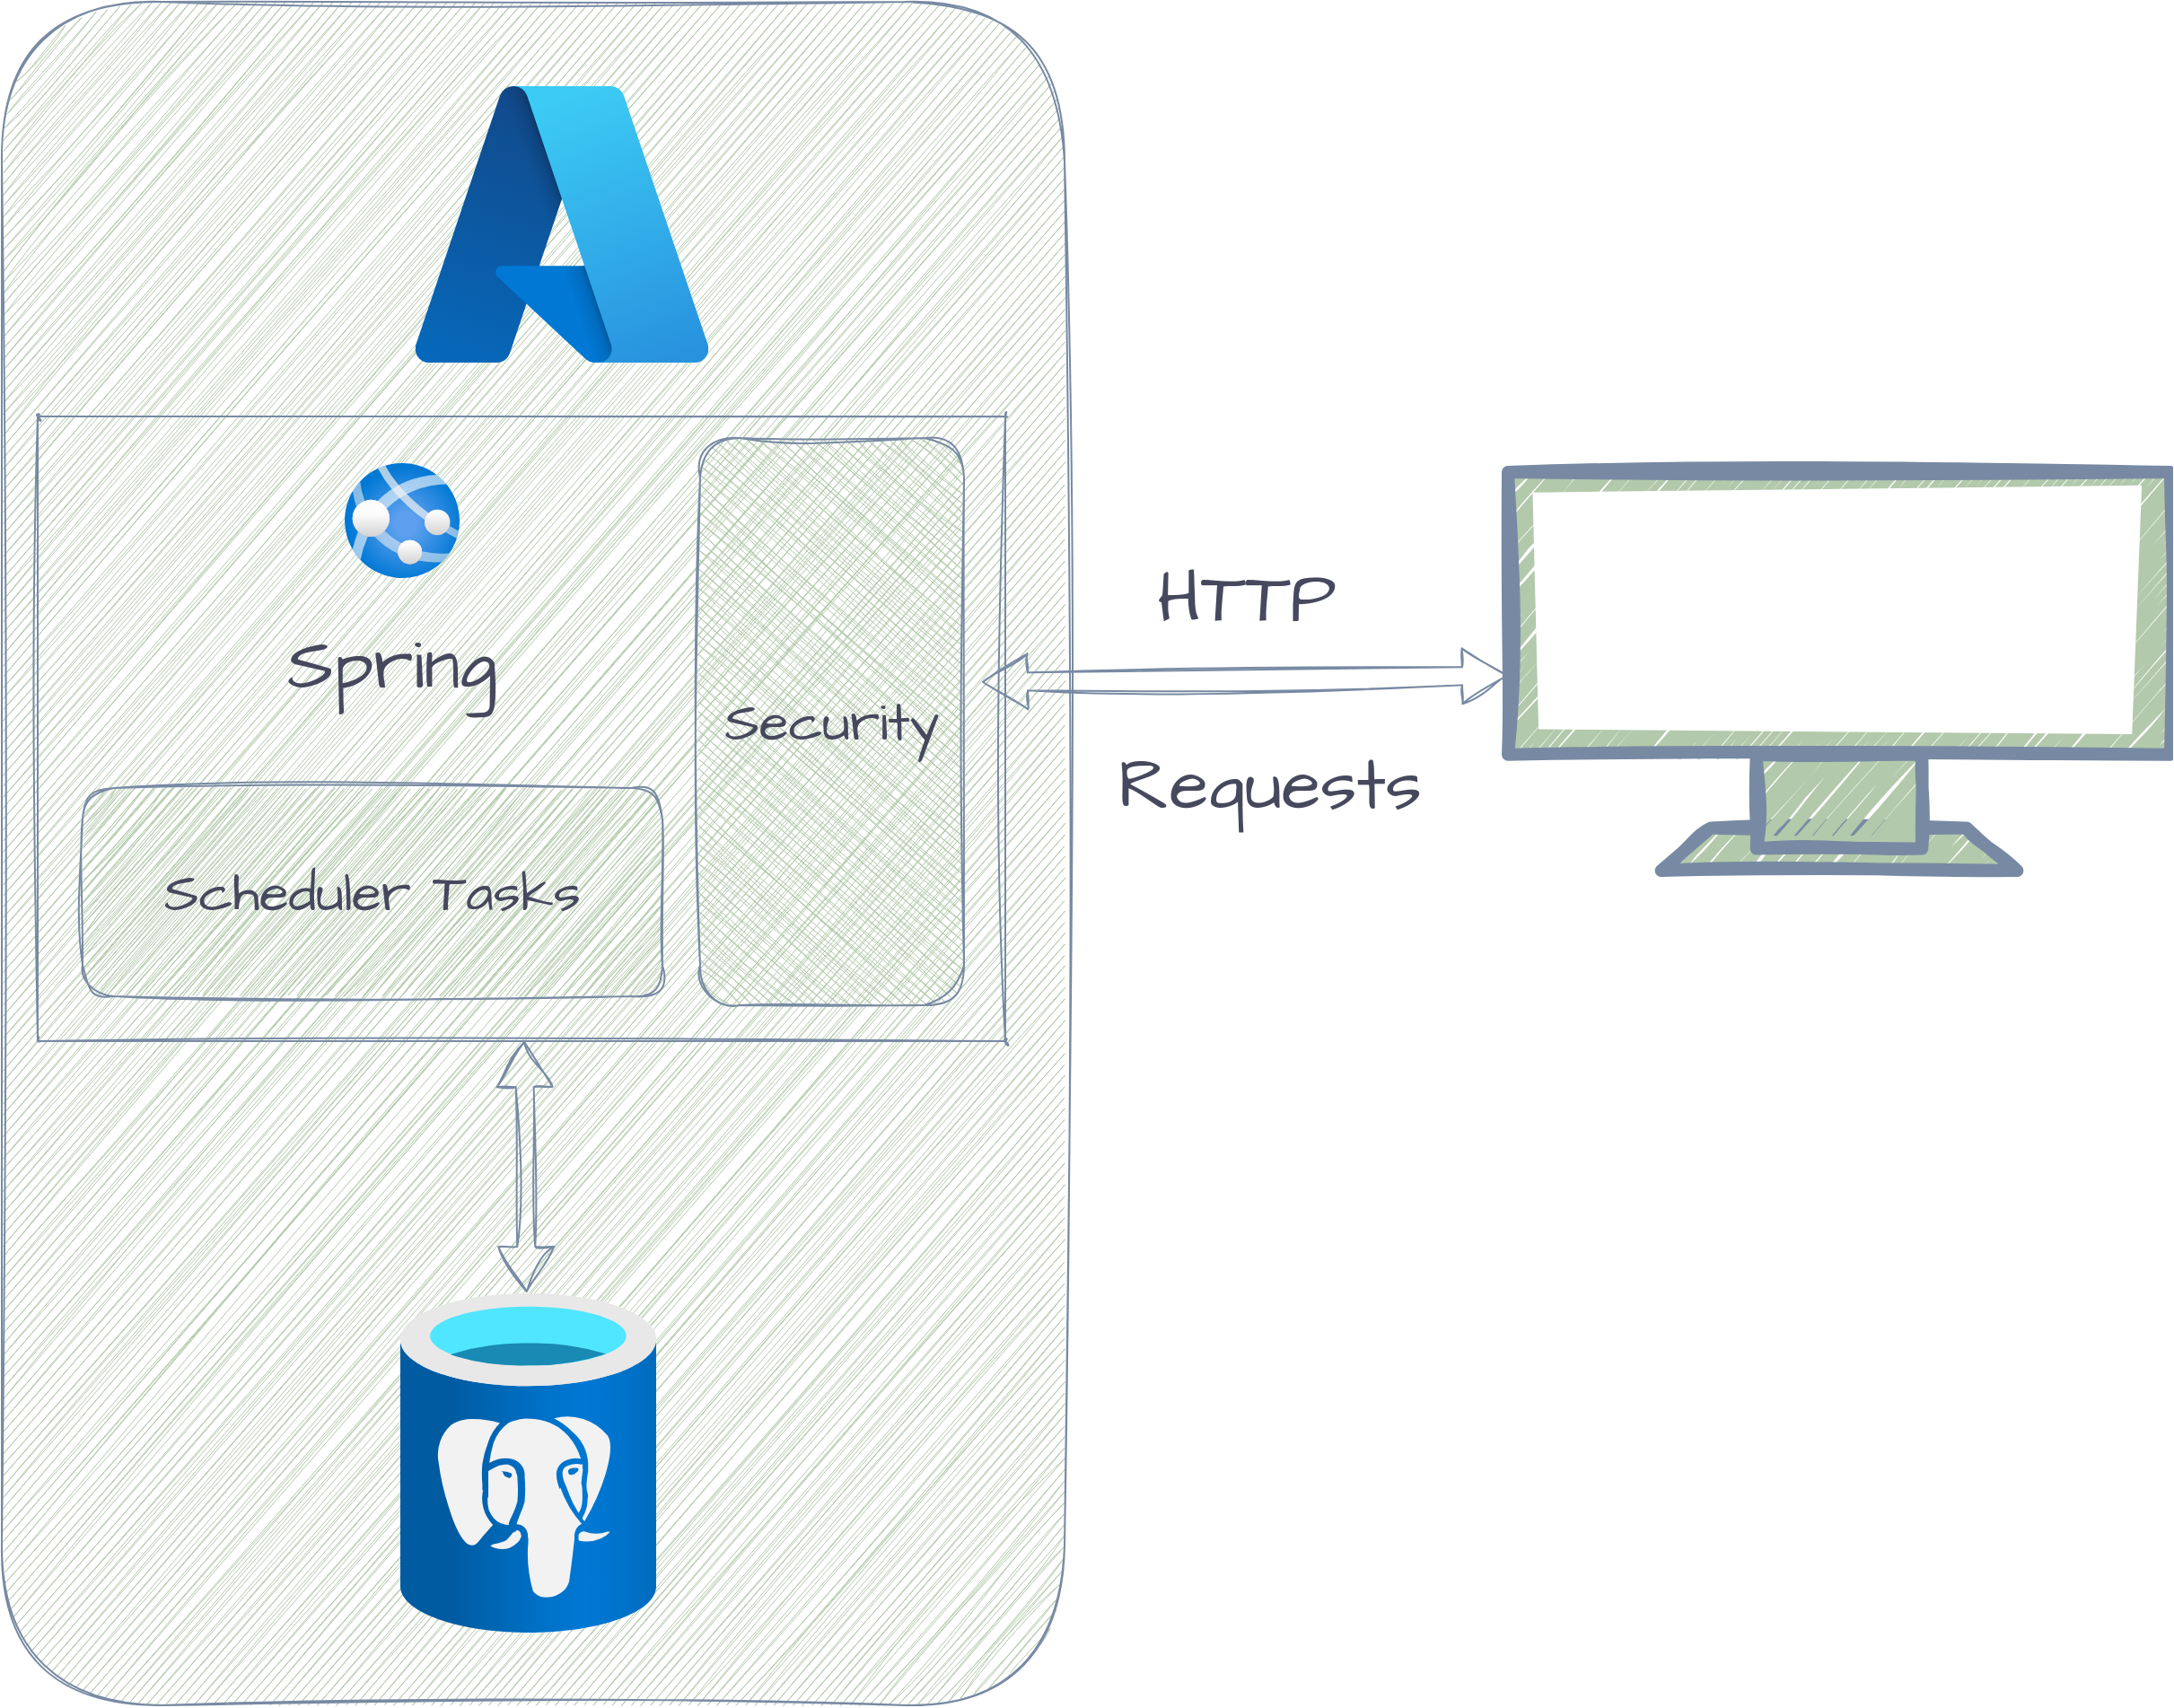<mxfile version="24.2.5" type="device">
  <diagram name="Architecture" id="zolivAVu69kZkYL54EoR">
    <mxGraphModel dx="2114" dy="1003" grid="0" gridSize="10" guides="1" tooltips="1" connect="1" arrows="1" fold="1" page="0" pageScale="1" pageWidth="1100" pageHeight="850" math="0" shadow="0">
      <root>
        <mxCell id="0" />
        <mxCell id="1" parent="0" />
        <mxCell id="AB4f2BiVTN-bENNyKC6I-20" value="" style="rounded=1;whiteSpace=wrap;html=1;sketch=1;hachureGap=4;jiggle=2;curveFitting=1;fontFamily=Architects Daughter;fontSource=https%3A%2F%2Ffonts.googleapis.com%2Fcss%3Ffamily%3DArchitects%2BDaughter;labelBackgroundColor=none;fillColor=#B2C9AB;strokeColor=#788AA3;fontColor=#46495D;" vertex="1" parent="1">
          <mxGeometry x="-478" y="140" width="592" height="949" as="geometry" />
        </mxCell>
        <mxCell id="AB4f2BiVTN-bENNyKC6I-2" value="" style="swimlane;startSize=0;sketch=1;hachureGap=4;jiggle=2;curveFitting=1;fontFamily=Architects Daughter;fontSource=https%3A%2F%2Ffonts.googleapis.com%2Fcss%3Ffamily%3DArchitects%2BDaughter;rounded=1;labelBackgroundColor=none;fillColor=#B2C9AB;strokeColor=#788AA3;fontColor=#46495D;" vertex="1" parent="1">
          <mxGeometry x="-458" y="371" width="539" height="348" as="geometry" />
        </mxCell>
        <mxCell id="AB4f2BiVTN-bENNyKC6I-3" value="&lt;font style=&quot;font-size: 40px;&quot;&gt;Spring&lt;/font&gt;" style="text;html=1;align=center;verticalAlign=middle;resizable=0;points=[];autosize=1;strokeColor=none;fillColor=none;fontSize=16;fontFamily=Architects Daughter;fontSource=https%3A%2F%2Ffonts.googleapis.com%2Fcss%3Ffamily%3DArchitects%2BDaughter;rounded=1;labelBackgroundColor=none;fontColor=#46495D;" vertex="1" parent="AB4f2BiVTN-bENNyKC6I-2">
          <mxGeometry x="129" y="109" width="135" height="60" as="geometry" />
        </mxCell>
        <mxCell id="AB4f2BiVTN-bENNyKC6I-5" value="&lt;font style=&quot;font-size: 30px;&quot;&gt;Security&lt;/font&gt;" style="rounded=1;whiteSpace=wrap;html=1;sketch=1;hachureGap=4;jiggle=2;curveFitting=1;fontFamily=Architects Daughter;fontSource=https%3A%2F%2Ffonts.googleapis.com%2Fcss%3Ffamily%3DArchitects%2BDaughter;direction=south;labelBackgroundColor=none;fillColor=#B2C9AB;strokeColor=#788AA3;fontColor=#46495D;" vertex="1" parent="AB4f2BiVTN-bENNyKC6I-2">
          <mxGeometry x="369" y="12" width="147" height="316" as="geometry" />
        </mxCell>
        <mxCell id="AB4f2BiVTN-bENNyKC6I-6" value="&lt;font style=&quot;font-size: 30px;&quot;&gt;Scheduler Tasks&lt;/font&gt;" style="rounded=1;whiteSpace=wrap;html=1;sketch=1;hachureGap=4;jiggle=2;curveFitting=1;fontFamily=Architects Daughter;fontSource=https%3A%2F%2Ffonts.googleapis.com%2Fcss%3Ffamily%3DArchitects%2BDaughter;labelBackgroundColor=none;fillColor=#B2C9AB;strokeColor=#788AA3;fontColor=#46495D;" vertex="1" parent="AB4f2BiVTN-bENNyKC6I-2">
          <mxGeometry x="25" y="207" width="323" height="116" as="geometry" />
        </mxCell>
        <mxCell id="AB4f2BiVTN-bENNyKC6I-16" value="" style="image;aspect=fixed;html=1;points=[];align=center;fontSize=12;image=img/lib/azure2/containers/App_Services.svg;sketch=1;hachureGap=4;jiggle=2;curveFitting=1;fontFamily=Architects Daughter;fontSource=https%3A%2F%2Ffonts.googleapis.com%2Fcss%3Ffamily%3DArchitects%2BDaughter;rounded=1;labelBackgroundColor=none;fillColor=#B2C9AB;strokeColor=#788AA3;fontColor=#46495D;" vertex="1" parent="AB4f2BiVTN-bENNyKC6I-2">
          <mxGeometry x="171" y="26" width="64" height="64" as="geometry" />
        </mxCell>
        <mxCell id="AB4f2BiVTN-bENNyKC6I-11" value="" style="shape=flexArrow;endArrow=classic;startArrow=classic;html=1;rounded=1;sketch=1;hachureGap=4;jiggle=2;curveFitting=1;fontFamily=Architects Daughter;fontSource=https%3A%2F%2Ffonts.googleapis.com%2Fcss%3Ffamily%3DArchitects%2BDaughter;fontSize=12;startSize=8;endSize=8;curved=1;labelBackgroundColor=none;strokeColor=#788AA3;fontColor=default;" edge="1" parent="1" source="AB4f2BiVTN-bENNyKC6I-18" target="AB4f2BiVTN-bENNyKC6I-2">
          <mxGeometry width="100" height="100" relative="1" as="geometry">
            <mxPoint x="-213.587" y="843" as="sourcePoint" />
            <mxPoint x="250" y="61" as="targetPoint" />
          </mxGeometry>
        </mxCell>
        <mxCell id="AB4f2BiVTN-bENNyKC6I-12" value="" style="fontColor=#46495D;verticalAlign=top;verticalLabelPosition=bottom;labelPosition=center;align=center;html=1;outlineConnect=0;fillColor=#B2C9AB;strokeColor=#788AA3;gradientDirection=north;strokeWidth=2;shape=mxgraph.networks.monitor;sketch=1;hachureGap=4;jiggle=2;curveFitting=1;fontFamily=Architects Daughter;fontSource=https%3A%2F%2Ffonts.googleapis.com%2Fcss%3Ffamily%3DArchitects%2BDaughter;rounded=1;labelBackgroundColor=none;" vertex="1" parent="1">
          <mxGeometry x="361" y="402" width="369" height="222" as="geometry" />
        </mxCell>
        <mxCell id="AB4f2BiVTN-bENNyKC6I-13" value="" style="shape=flexArrow;endArrow=classic;startArrow=classic;html=1;rounded=1;sketch=1;hachureGap=4;jiggle=2;curveFitting=1;fontFamily=Architects Daughter;fontSource=https%3A%2F%2Ffonts.googleapis.com%2Fcss%3Ffamily%3DArchitects%2BDaughter;fontSize=12;startSize=8;endSize=8;curved=1;labelBackgroundColor=none;strokeColor=#788AA3;fontColor=default;" edge="1" parent="1" source="AB4f2BiVTN-bENNyKC6I-12">
          <mxGeometry width="100" height="100" relative="1" as="geometry">
            <mxPoint x="259" y="521.02" as="sourcePoint" />
            <mxPoint x="68" y="519" as="targetPoint" />
          </mxGeometry>
        </mxCell>
        <mxCell id="AB4f2BiVTN-bENNyKC6I-14" value="&lt;font style=&quot;font-size: 40px;&quot;&gt;HTTP&lt;/font&gt;" style="text;html=1;align=center;verticalAlign=middle;resizable=0;points=[];autosize=1;strokeColor=none;fillColor=none;fontSize=16;fontFamily=Architects Daughter;fontSource=https%3A%2F%2Ffonts.googleapis.com%2Fcss%3Ffamily%3DArchitects%2BDaughter;rounded=1;labelBackgroundColor=none;fontColor=#46495D;" vertex="1" parent="1">
          <mxGeometry x="156" y="443" width="118" height="60" as="geometry" />
        </mxCell>
        <mxCell id="AB4f2BiVTN-bENNyKC6I-15" value="&lt;span style=&quot;font-size: 40px;&quot;&gt;Requests&lt;/span&gt;" style="text;html=1;align=center;verticalAlign=middle;resizable=0;points=[];autosize=1;strokeColor=none;fillColor=none;fontSize=16;fontFamily=Architects Daughter;fontSource=https%3A%2F%2Ffonts.googleapis.com%2Fcss%3Ffamily%3DArchitects%2BDaughter;rounded=1;labelBackgroundColor=none;fontColor=#46495D;" vertex="1" parent="1">
          <mxGeometry x="134" y="547" width="187" height="60" as="geometry" />
        </mxCell>
        <mxCell id="AB4f2BiVTN-bENNyKC6I-18" value="" style="image;aspect=fixed;html=1;points=[];align=center;fontSize=12;image=img/lib/azure2/databases/Azure_Database_PostgreSQL_Server.svg;sketch=1;hachureGap=4;jiggle=2;curveFitting=1;fontFamily=Architects Daughter;fontSource=https%3A%2F%2Ffonts.googleapis.com%2Fcss%3Ffamily%3DArchitects%2BDaughter;rounded=1;labelBackgroundColor=none;fillColor=#B2C9AB;strokeColor=#788AA3;fontColor=#46495D;" vertex="1" parent="1">
          <mxGeometry x="-256" y="859" width="142.5" height="190" as="geometry" />
        </mxCell>
        <mxCell id="AB4f2BiVTN-bENNyKC6I-21" value="" style="image;aspect=fixed;html=1;points=[];align=center;fontSize=12;image=img/lib/azure2/other/Azure_A.svg;sketch=1;hachureGap=4;jiggle=2;curveFitting=1;fontFamily=Architects Daughter;fontSource=https%3A%2F%2Ffonts.googleapis.com%2Fcss%3Ffamily%3DArchitects%2BDaughter;rounded=1;labelBackgroundColor=none;fillColor=#B2C9AB;strokeColor=#788AA3;fontColor=#46495D;" vertex="1" parent="1">
          <mxGeometry x="-247.69" y="187" width="163.38" height="154.06" as="geometry" />
        </mxCell>
      </root>
    </mxGraphModel>
  </diagram>
</mxfile>

